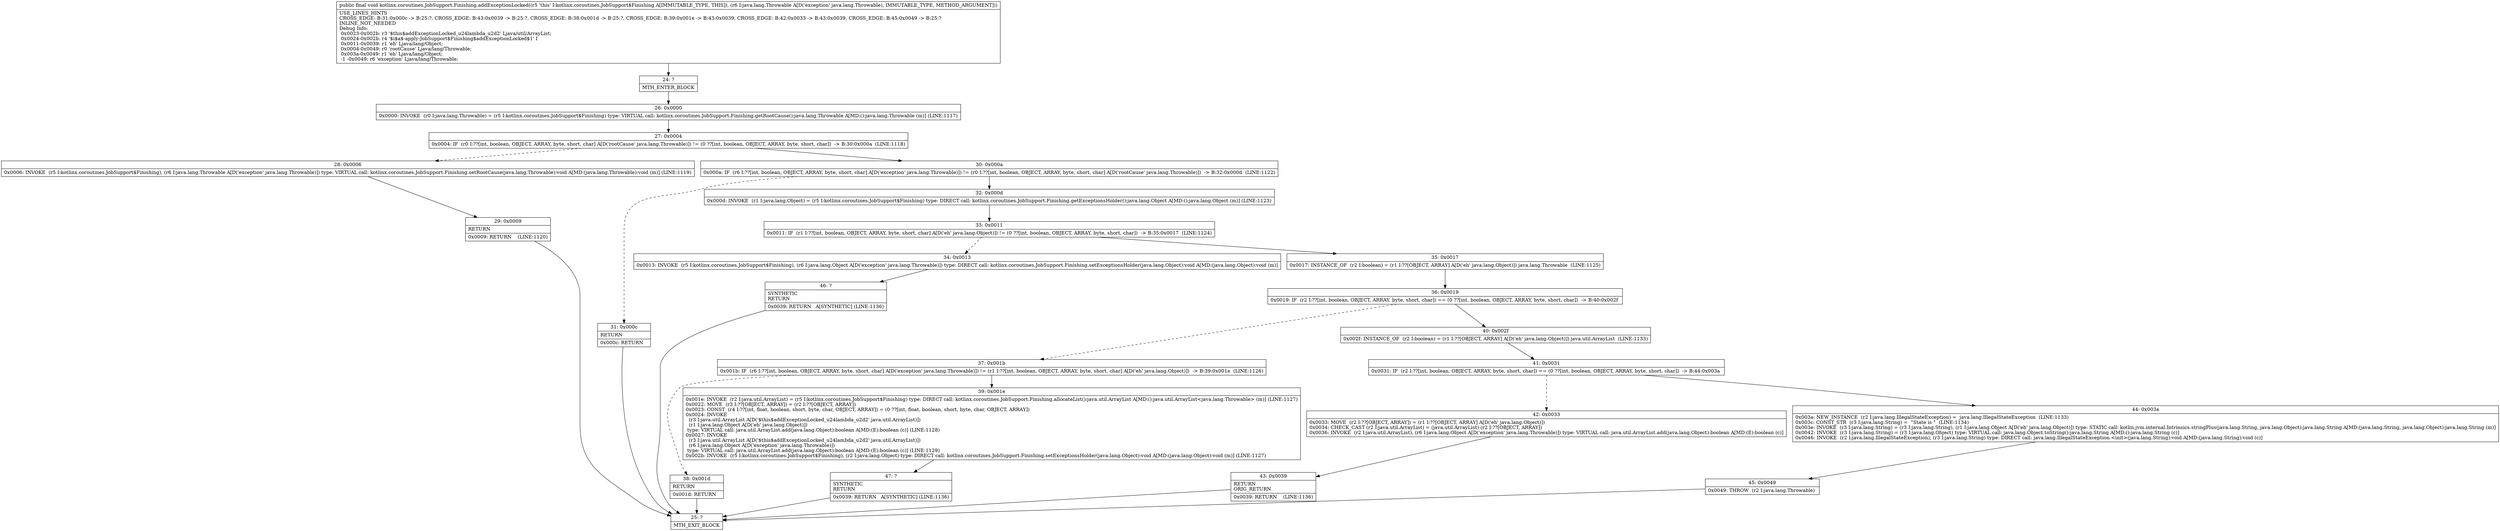 digraph "CFG forkotlinx.coroutines.JobSupport.Finishing.addExceptionLocked(Ljava\/lang\/Throwable;)V" {
Node_24 [shape=record,label="{24\:\ ?|MTH_ENTER_BLOCK\l}"];
Node_26 [shape=record,label="{26\:\ 0x0000|0x0000: INVOKE  (r0 I:java.lang.Throwable) = (r5 I:kotlinx.coroutines.JobSupport$Finishing) type: VIRTUAL call: kotlinx.coroutines.JobSupport.Finishing.getRootCause():java.lang.Throwable A[MD:():java.lang.Throwable (m)] (LINE:1117)\l}"];
Node_27 [shape=record,label="{27\:\ 0x0004|0x0004: IF  (r0 I:??[int, boolean, OBJECT, ARRAY, byte, short, char] A[D('rootCause' java.lang.Throwable)]) != (0 ??[int, boolean, OBJECT, ARRAY, byte, short, char])  \-\> B:30:0x000a  (LINE:1118)\l}"];
Node_28 [shape=record,label="{28\:\ 0x0006|0x0006: INVOKE  (r5 I:kotlinx.coroutines.JobSupport$Finishing), (r6 I:java.lang.Throwable A[D('exception' java.lang.Throwable)]) type: VIRTUAL call: kotlinx.coroutines.JobSupport.Finishing.setRootCause(java.lang.Throwable):void A[MD:(java.lang.Throwable):void (m)] (LINE:1119)\l}"];
Node_29 [shape=record,label="{29\:\ 0x0009|RETURN\l|0x0009: RETURN    (LINE:1120)\l}"];
Node_25 [shape=record,label="{25\:\ ?|MTH_EXIT_BLOCK\l}"];
Node_30 [shape=record,label="{30\:\ 0x000a|0x000a: IF  (r6 I:??[int, boolean, OBJECT, ARRAY, byte, short, char] A[D('exception' java.lang.Throwable)]) != (r0 I:??[int, boolean, OBJECT, ARRAY, byte, short, char] A[D('rootCause' java.lang.Throwable)])  \-\> B:32:0x000d  (LINE:1122)\l}"];
Node_31 [shape=record,label="{31\:\ 0x000c|RETURN\l|0x000c: RETURN   \l}"];
Node_32 [shape=record,label="{32\:\ 0x000d|0x000d: INVOKE  (r1 I:java.lang.Object) = (r5 I:kotlinx.coroutines.JobSupport$Finishing) type: DIRECT call: kotlinx.coroutines.JobSupport.Finishing.getExceptionsHolder():java.lang.Object A[MD:():java.lang.Object (m)] (LINE:1123)\l}"];
Node_33 [shape=record,label="{33\:\ 0x0011|0x0011: IF  (r1 I:??[int, boolean, OBJECT, ARRAY, byte, short, char] A[D('eh' java.lang.Object)]) != (0 ??[int, boolean, OBJECT, ARRAY, byte, short, char])  \-\> B:35:0x0017  (LINE:1124)\l}"];
Node_34 [shape=record,label="{34\:\ 0x0013|0x0013: INVOKE  (r5 I:kotlinx.coroutines.JobSupport$Finishing), (r6 I:java.lang.Object A[D('exception' java.lang.Throwable)]) type: DIRECT call: kotlinx.coroutines.JobSupport.Finishing.setExceptionsHolder(java.lang.Object):void A[MD:(java.lang.Object):void (m)]\l}"];
Node_46 [shape=record,label="{46\:\ ?|SYNTHETIC\lRETURN\l|0x0039: RETURN   A[SYNTHETIC] (LINE:1136)\l}"];
Node_35 [shape=record,label="{35\:\ 0x0017|0x0017: INSTANCE_OF  (r2 I:boolean) = (r1 I:??[OBJECT, ARRAY] A[D('eh' java.lang.Object)]) java.lang.Throwable  (LINE:1125)\l}"];
Node_36 [shape=record,label="{36\:\ 0x0019|0x0019: IF  (r2 I:??[int, boolean, OBJECT, ARRAY, byte, short, char]) == (0 ??[int, boolean, OBJECT, ARRAY, byte, short, char])  \-\> B:40:0x002f \l}"];
Node_37 [shape=record,label="{37\:\ 0x001b|0x001b: IF  (r6 I:??[int, boolean, OBJECT, ARRAY, byte, short, char] A[D('exception' java.lang.Throwable)]) != (r1 I:??[int, boolean, OBJECT, ARRAY, byte, short, char] A[D('eh' java.lang.Object)])  \-\> B:39:0x001e  (LINE:1126)\l}"];
Node_38 [shape=record,label="{38\:\ 0x001d|RETURN\l|0x001d: RETURN   \l}"];
Node_39 [shape=record,label="{39\:\ 0x001e|0x001e: INVOKE  (r2 I:java.util.ArrayList) = (r5 I:kotlinx.coroutines.JobSupport$Finishing) type: DIRECT call: kotlinx.coroutines.JobSupport.Finishing.allocateList():java.util.ArrayList A[MD:():java.util.ArrayList\<java.lang.Throwable\> (m)] (LINE:1127)\l0x0022: MOVE  (r3 I:??[OBJECT, ARRAY]) = (r2 I:??[OBJECT, ARRAY]) \l0x0023: CONST  (r4 I:??[int, float, boolean, short, byte, char, OBJECT, ARRAY]) = (0 ??[int, float, boolean, short, byte, char, OBJECT, ARRAY]) \l0x0024: INVOKE  \l  (r3 I:java.util.ArrayList A[D('$this$addExceptionLocked_u24lambda_u2d2' java.util.ArrayList)])\l  (r1 I:java.lang.Object A[D('eh' java.lang.Object)])\l type: VIRTUAL call: java.util.ArrayList.add(java.lang.Object):boolean A[MD:(E):boolean (c)] (LINE:1128)\l0x0027: INVOKE  \l  (r3 I:java.util.ArrayList A[D('$this$addExceptionLocked_u24lambda_u2d2' java.util.ArrayList)])\l  (r6 I:java.lang.Object A[D('exception' java.lang.Throwable)])\l type: VIRTUAL call: java.util.ArrayList.add(java.lang.Object):boolean A[MD:(E):boolean (c)] (LINE:1129)\l0x002b: INVOKE  (r5 I:kotlinx.coroutines.JobSupport$Finishing), (r2 I:java.lang.Object) type: DIRECT call: kotlinx.coroutines.JobSupport.Finishing.setExceptionsHolder(java.lang.Object):void A[MD:(java.lang.Object):void (m)] (LINE:1127)\l}"];
Node_47 [shape=record,label="{47\:\ ?|SYNTHETIC\lRETURN\l|0x0039: RETURN   A[SYNTHETIC] (LINE:1136)\l}"];
Node_40 [shape=record,label="{40\:\ 0x002f|0x002f: INSTANCE_OF  (r2 I:boolean) = (r1 I:??[OBJECT, ARRAY] A[D('eh' java.lang.Object)]) java.util.ArrayList  (LINE:1133)\l}"];
Node_41 [shape=record,label="{41\:\ 0x0031|0x0031: IF  (r2 I:??[int, boolean, OBJECT, ARRAY, byte, short, char]) == (0 ??[int, boolean, OBJECT, ARRAY, byte, short, char])  \-\> B:44:0x003a \l}"];
Node_42 [shape=record,label="{42\:\ 0x0033|0x0033: MOVE  (r2 I:??[OBJECT, ARRAY]) = (r1 I:??[OBJECT, ARRAY] A[D('eh' java.lang.Object)]) \l0x0034: CHECK_CAST (r2 I:java.util.ArrayList) = (java.util.ArrayList) (r2 I:??[OBJECT, ARRAY]) \l0x0036: INVOKE  (r2 I:java.util.ArrayList), (r6 I:java.lang.Object A[D('exception' java.lang.Throwable)]) type: VIRTUAL call: java.util.ArrayList.add(java.lang.Object):boolean A[MD:(E):boolean (c)]\l}"];
Node_43 [shape=record,label="{43\:\ 0x0039|RETURN\lORIG_RETURN\l|0x0039: RETURN    (LINE:1136)\l}"];
Node_44 [shape=record,label="{44\:\ 0x003a|0x003a: NEW_INSTANCE  (r2 I:java.lang.IllegalStateException) =  java.lang.IllegalStateException  (LINE:1133)\l0x003c: CONST_STR  (r3 I:java.lang.String) =  \"State is \"  (LINE:1134)\l0x003e: INVOKE  (r3 I:java.lang.String) = (r3 I:java.lang.String), (r1 I:java.lang.Object A[D('eh' java.lang.Object)]) type: STATIC call: kotlin.jvm.internal.Intrinsics.stringPlus(java.lang.String, java.lang.Object):java.lang.String A[MD:(java.lang.String, java.lang.Object):java.lang.String (m)]\l0x0042: INVOKE  (r3 I:java.lang.String) = (r3 I:java.lang.Object) type: VIRTUAL call: java.lang.Object.toString():java.lang.String A[MD:():java.lang.String (c)]\l0x0046: INVOKE  (r2 I:java.lang.IllegalStateException), (r3 I:java.lang.String) type: DIRECT call: java.lang.IllegalStateException.\<init\>(java.lang.String):void A[MD:(java.lang.String):void (c)]\l}"];
Node_45 [shape=record,label="{45\:\ 0x0049|0x0049: THROW  (r2 I:java.lang.Throwable) \l}"];
MethodNode[shape=record,label="{public final void kotlinx.coroutines.JobSupport.Finishing.addExceptionLocked((r5 'this' I:kotlinx.coroutines.JobSupport$Finishing A[IMMUTABLE_TYPE, THIS]), (r6 I:java.lang.Throwable A[D('exception' java.lang.Throwable), IMMUTABLE_TYPE, METHOD_ARGUMENT]))  | USE_LINES_HINTS\lCROSS_EDGE: B:31:0x000c \-\> B:25:?, CROSS_EDGE: B:43:0x0039 \-\> B:25:?, CROSS_EDGE: B:38:0x001d \-\> B:25:?, CROSS_EDGE: B:39:0x001e \-\> B:43:0x0039, CROSS_EDGE: B:42:0x0033 \-\> B:43:0x0039, CROSS_EDGE: B:45:0x0049 \-\> B:25:?\lINLINE_NOT_NEEDED\lDebug Info:\l  0x0023\-0x002b: r3 '$this$addExceptionLocked_u24lambda_u2d2' Ljava\/util\/ArrayList;\l  0x0024\-0x002b: r4 '$i$a$\-apply\-JobSupport$Finishing$addExceptionLocked$1' I\l  0x0011\-0x0039: r1 'eh' Ljava\/lang\/Object;\l  0x0004\-0x0049: r0 'rootCause' Ljava\/lang\/Throwable;\l  0x003a\-0x0049: r1 'eh' Ljava\/lang\/Object;\l  \-1 \-0x0049: r6 'exception' Ljava\/lang\/Throwable;\l}"];
MethodNode -> Node_24;Node_24 -> Node_26;
Node_26 -> Node_27;
Node_27 -> Node_28[style=dashed];
Node_27 -> Node_30;
Node_28 -> Node_29;
Node_29 -> Node_25;
Node_30 -> Node_31[style=dashed];
Node_30 -> Node_32;
Node_31 -> Node_25;
Node_32 -> Node_33;
Node_33 -> Node_34[style=dashed];
Node_33 -> Node_35;
Node_34 -> Node_46;
Node_46 -> Node_25;
Node_35 -> Node_36;
Node_36 -> Node_37[style=dashed];
Node_36 -> Node_40;
Node_37 -> Node_38[style=dashed];
Node_37 -> Node_39;
Node_38 -> Node_25;
Node_39 -> Node_47;
Node_47 -> Node_25;
Node_40 -> Node_41;
Node_41 -> Node_42[style=dashed];
Node_41 -> Node_44;
Node_42 -> Node_43;
Node_43 -> Node_25;
Node_44 -> Node_45;
Node_45 -> Node_25;
}

